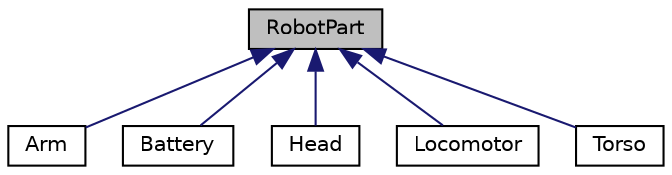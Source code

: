 digraph "RobotPart"
{
  edge [fontname="Helvetica",fontsize="10",labelfontname="Helvetica",labelfontsize="10"];
  node [fontname="Helvetica",fontsize="10",shape=record];
  Node1 [label="RobotPart",height=0.2,width=0.4,color="black", fillcolor="grey75", style="filled", fontcolor="black"];
  Node1 -> Node2 [dir="back",color="midnightblue",fontsize="10",style="solid",fontname="Helvetica"];
  Node2 [label="Arm",height=0.2,width=0.4,color="black", fillcolor="white", style="filled",URL="$classArm.html"];
  Node1 -> Node3 [dir="back",color="midnightblue",fontsize="10",style="solid",fontname="Helvetica"];
  Node3 [label="Battery",height=0.2,width=0.4,color="black", fillcolor="white", style="filled",URL="$classBattery.html"];
  Node1 -> Node4 [dir="back",color="midnightblue",fontsize="10",style="solid",fontname="Helvetica"];
  Node4 [label="Head",height=0.2,width=0.4,color="black", fillcolor="white", style="filled",URL="$classHead.html"];
  Node1 -> Node5 [dir="back",color="midnightblue",fontsize="10",style="solid",fontname="Helvetica"];
  Node5 [label="Locomotor",height=0.2,width=0.4,color="black", fillcolor="white", style="filled",URL="$classLocomotor.html"];
  Node1 -> Node6 [dir="back",color="midnightblue",fontsize="10",style="solid",fontname="Helvetica"];
  Node6 [label="Torso",height=0.2,width=0.4,color="black", fillcolor="white", style="filled",URL="$classTorso.html"];
}
